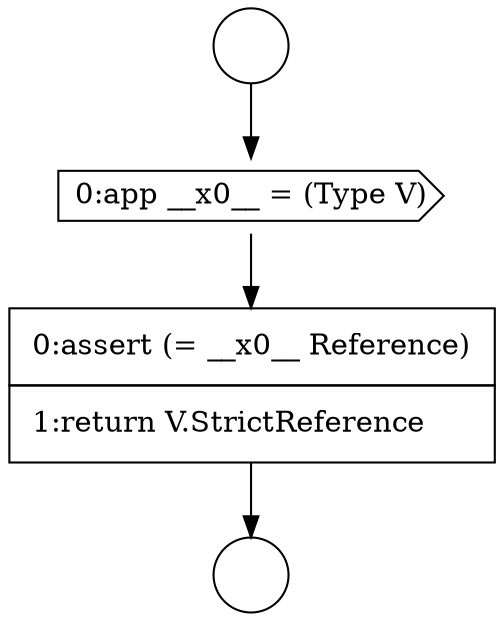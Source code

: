 digraph {
  node41 [shape=circle label=" " color="black" fillcolor="white" style=filled]
  node43 [shape=cds, label=<<font color="black">0:app __x0__ = (Type V)</font>> color="black" fillcolor="white" style=filled]
  node44 [shape=none, margin=0, label=<<font color="black">
    <table border="0" cellborder="1" cellspacing="0" cellpadding="10">
      <tr><td align="left">0:assert (= __x0__ Reference)</td></tr>
      <tr><td align="left">1:return V.StrictReference</td></tr>
    </table>
  </font>> color="black" fillcolor="white" style=filled]
  node42 [shape=circle label=" " color="black" fillcolor="white" style=filled]
  node41 -> node43 [ color="black"]
  node43 -> node44 [ color="black"]
  node44 -> node42 [ color="black"]
}
